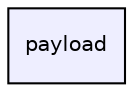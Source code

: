digraph "/home/superuser/snowball/payload" {
  compound=true
  node [ fontsize="10", fontname="Helvetica"];
  edge [ labelfontsize="10", labelfontname="Helvetica"];
  dir_0aebb49b5e4124197cad89239267c3da [shape=box, label="payload", style="filled", fillcolor="#eeeeff", pencolor="black", URL="dir_0aebb49b5e4124197cad89239267c3da.html"];
}

